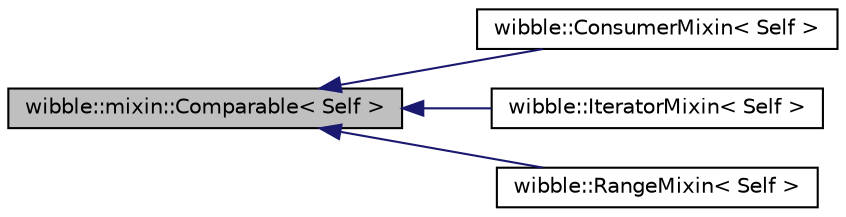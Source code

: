 digraph G
{
  edge [fontname="Helvetica",fontsize="10",labelfontname="Helvetica",labelfontsize="10"];
  node [fontname="Helvetica",fontsize="10",shape=record];
  rankdir="LR";
  Node1 [label="wibble::mixin::Comparable\< Self \>",height=0.2,width=0.4,color="black", fillcolor="grey75", style="filled" fontcolor="black"];
  Node1 -> Node2 [dir="back",color="midnightblue",fontsize="10",style="solid",fontname="Helvetica"];
  Node2 [label="wibble::ConsumerMixin\< Self \>",height=0.2,width=0.4,color="black", fillcolor="white", style="filled",URL="$structwibble_1_1ConsumerMixin.html"];
  Node1 -> Node3 [dir="back",color="midnightblue",fontsize="10",style="solid",fontname="Helvetica"];
  Node3 [label="wibble::IteratorMixin\< Self \>",height=0.2,width=0.4,color="black", fillcolor="white", style="filled",URL="$structwibble_1_1IteratorMixin.html"];
  Node1 -> Node4 [dir="back",color="midnightblue",fontsize="10",style="solid",fontname="Helvetica"];
  Node4 [label="wibble::RangeMixin\< Self \>",height=0.2,width=0.4,color="black", fillcolor="white", style="filled",URL="$structwibble_1_1RangeMixin.html"];
}
